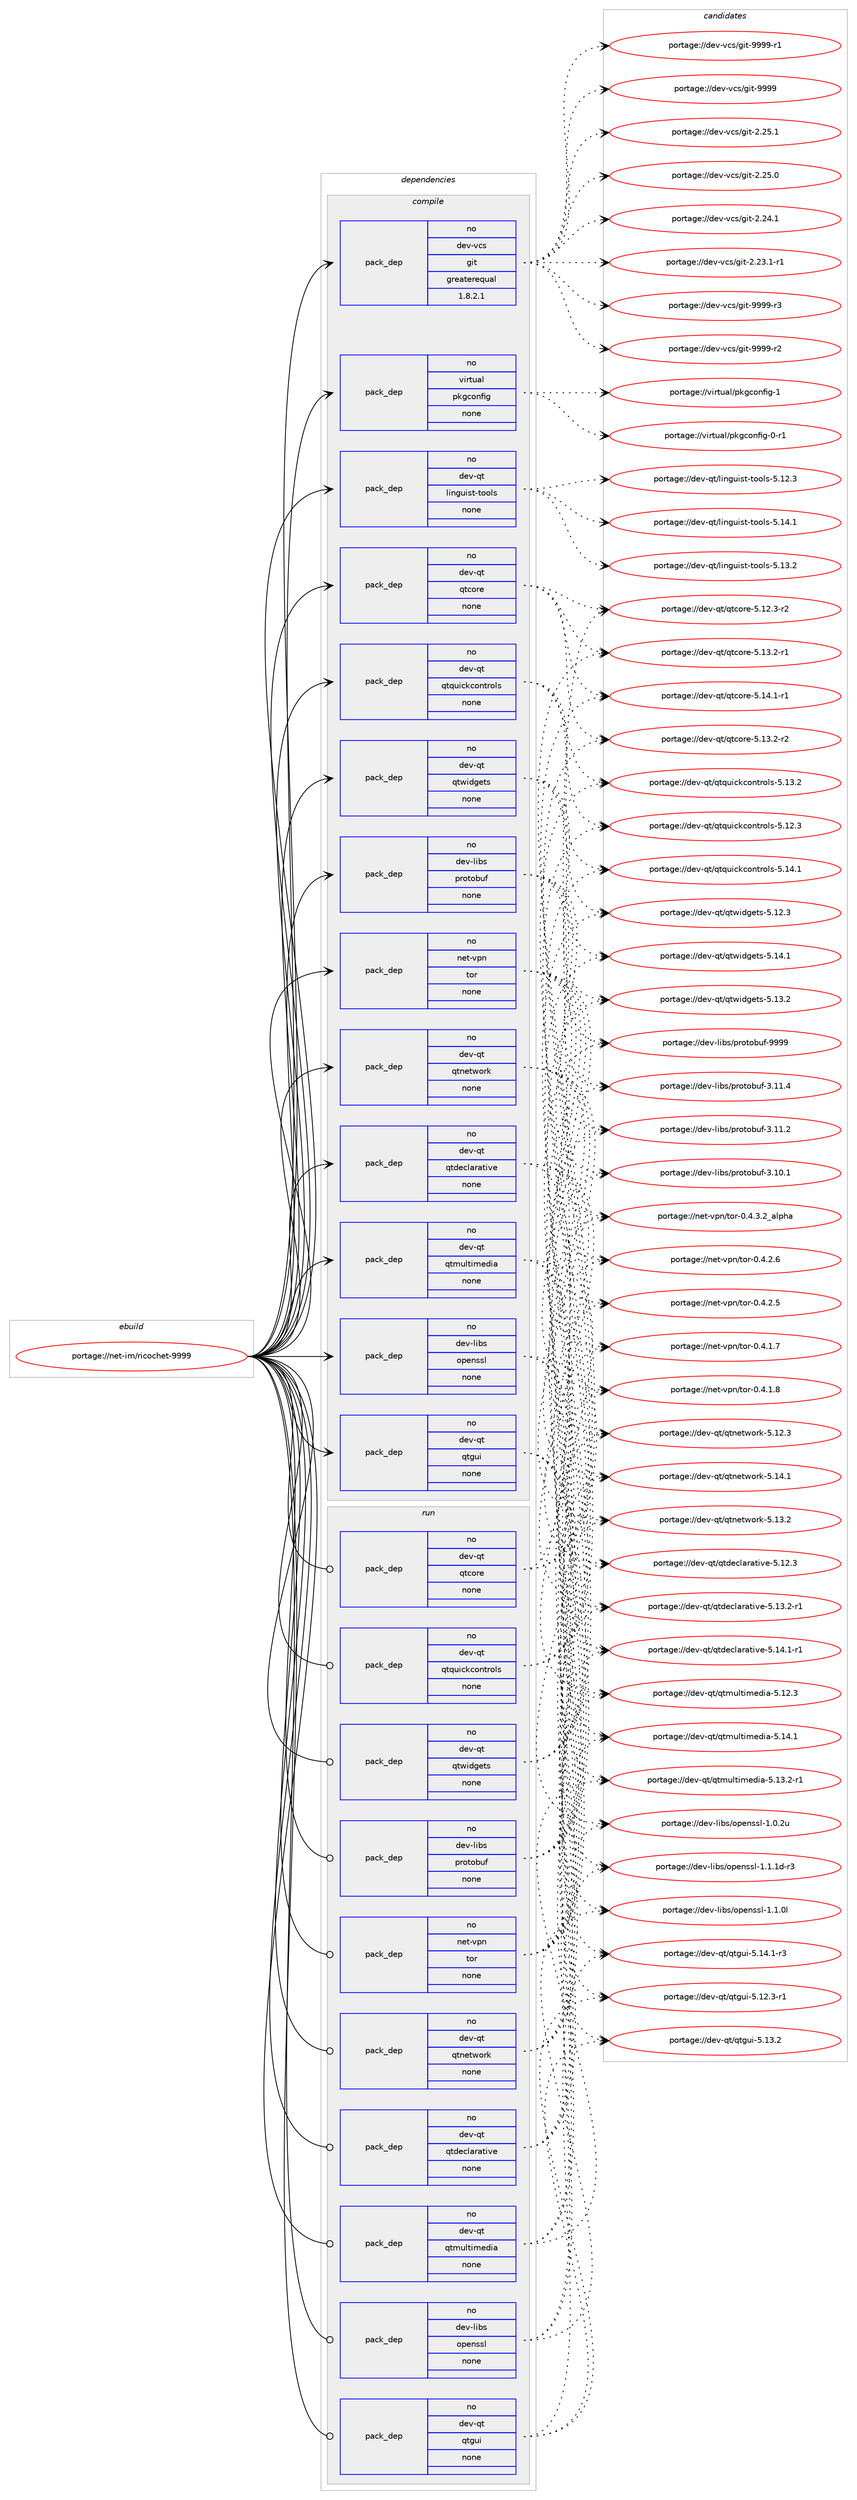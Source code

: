digraph prolog {

# *************
# Graph options
# *************

newrank=true;
concentrate=true;
compound=true;
graph [rankdir=LR,fontname=Helvetica,fontsize=10,ranksep=1.5];#, ranksep=2.5, nodesep=0.2];
edge  [arrowhead=vee];
node  [fontname=Helvetica,fontsize=10];

# **********
# The ebuild
# **********

subgraph cluster_leftcol {
color=gray;
rank=same;
label=<<i>ebuild</i>>;
id [label="portage://net-im/ricochet-9999", color=red, width=4, href="../net-im/ricochet-9999.svg"];
}

# ****************
# The dependencies
# ****************

subgraph cluster_midcol {
color=gray;
label=<<i>dependencies</i>>;
subgraph cluster_compile {
fillcolor="#eeeeee";
style=filled;
label=<<i>compile</i>>;
subgraph pack47874 {
dependency61534 [label=<<TABLE BORDER="0" CELLBORDER="1" CELLSPACING="0" CELLPADDING="4" WIDTH="220"><TR><TD ROWSPAN="6" CELLPADDING="30">pack_dep</TD></TR><TR><TD WIDTH="110">no</TD></TR><TR><TD>dev-libs</TD></TR><TR><TD>openssl</TD></TR><TR><TD>none</TD></TR><TR><TD></TD></TR></TABLE>>, shape=none, color=blue];
}
id:e -> dependency61534:w [weight=20,style="solid",arrowhead="vee"];
subgraph pack47875 {
dependency61535 [label=<<TABLE BORDER="0" CELLBORDER="1" CELLSPACING="0" CELLPADDING="4" WIDTH="220"><TR><TD ROWSPAN="6" CELLPADDING="30">pack_dep</TD></TR><TR><TD WIDTH="110">no</TD></TR><TR><TD>dev-libs</TD></TR><TR><TD>protobuf</TD></TR><TR><TD>none</TD></TR><TR><TD></TD></TR></TABLE>>, shape=none, color=blue];
}
id:e -> dependency61535:w [weight=20,style="solid",arrowhead="vee"];
subgraph pack47876 {
dependency61536 [label=<<TABLE BORDER="0" CELLBORDER="1" CELLSPACING="0" CELLPADDING="4" WIDTH="220"><TR><TD ROWSPAN="6" CELLPADDING="30">pack_dep</TD></TR><TR><TD WIDTH="110">no</TD></TR><TR><TD>dev-qt</TD></TR><TR><TD>linguist-tools</TD></TR><TR><TD>none</TD></TR><TR><TD></TD></TR></TABLE>>, shape=none, color=blue];
}
id:e -> dependency61536:w [weight=20,style="solid",arrowhead="vee"];
subgraph pack47877 {
dependency61537 [label=<<TABLE BORDER="0" CELLBORDER="1" CELLSPACING="0" CELLPADDING="4" WIDTH="220"><TR><TD ROWSPAN="6" CELLPADDING="30">pack_dep</TD></TR><TR><TD WIDTH="110">no</TD></TR><TR><TD>dev-qt</TD></TR><TR><TD>qtcore</TD></TR><TR><TD>none</TD></TR><TR><TD></TD></TR></TABLE>>, shape=none, color=blue];
}
id:e -> dependency61537:w [weight=20,style="solid",arrowhead="vee"];
subgraph pack47878 {
dependency61538 [label=<<TABLE BORDER="0" CELLBORDER="1" CELLSPACING="0" CELLPADDING="4" WIDTH="220"><TR><TD ROWSPAN="6" CELLPADDING="30">pack_dep</TD></TR><TR><TD WIDTH="110">no</TD></TR><TR><TD>dev-qt</TD></TR><TR><TD>qtdeclarative</TD></TR><TR><TD>none</TD></TR><TR><TD></TD></TR></TABLE>>, shape=none, color=blue];
}
id:e -> dependency61538:w [weight=20,style="solid",arrowhead="vee"];
subgraph pack47879 {
dependency61539 [label=<<TABLE BORDER="0" CELLBORDER="1" CELLSPACING="0" CELLPADDING="4" WIDTH="220"><TR><TD ROWSPAN="6" CELLPADDING="30">pack_dep</TD></TR><TR><TD WIDTH="110">no</TD></TR><TR><TD>dev-qt</TD></TR><TR><TD>qtgui</TD></TR><TR><TD>none</TD></TR><TR><TD></TD></TR></TABLE>>, shape=none, color=blue];
}
id:e -> dependency61539:w [weight=20,style="solid",arrowhead="vee"];
subgraph pack47880 {
dependency61540 [label=<<TABLE BORDER="0" CELLBORDER="1" CELLSPACING="0" CELLPADDING="4" WIDTH="220"><TR><TD ROWSPAN="6" CELLPADDING="30">pack_dep</TD></TR><TR><TD WIDTH="110">no</TD></TR><TR><TD>dev-qt</TD></TR><TR><TD>qtmultimedia</TD></TR><TR><TD>none</TD></TR><TR><TD></TD></TR></TABLE>>, shape=none, color=blue];
}
id:e -> dependency61540:w [weight=20,style="solid",arrowhead="vee"];
subgraph pack47881 {
dependency61541 [label=<<TABLE BORDER="0" CELLBORDER="1" CELLSPACING="0" CELLPADDING="4" WIDTH="220"><TR><TD ROWSPAN="6" CELLPADDING="30">pack_dep</TD></TR><TR><TD WIDTH="110">no</TD></TR><TR><TD>dev-qt</TD></TR><TR><TD>qtnetwork</TD></TR><TR><TD>none</TD></TR><TR><TD></TD></TR></TABLE>>, shape=none, color=blue];
}
id:e -> dependency61541:w [weight=20,style="solid",arrowhead="vee"];
subgraph pack47882 {
dependency61542 [label=<<TABLE BORDER="0" CELLBORDER="1" CELLSPACING="0" CELLPADDING="4" WIDTH="220"><TR><TD ROWSPAN="6" CELLPADDING="30">pack_dep</TD></TR><TR><TD WIDTH="110">no</TD></TR><TR><TD>dev-qt</TD></TR><TR><TD>qtquickcontrols</TD></TR><TR><TD>none</TD></TR><TR><TD></TD></TR></TABLE>>, shape=none, color=blue];
}
id:e -> dependency61542:w [weight=20,style="solid",arrowhead="vee"];
subgraph pack47883 {
dependency61543 [label=<<TABLE BORDER="0" CELLBORDER="1" CELLSPACING="0" CELLPADDING="4" WIDTH="220"><TR><TD ROWSPAN="6" CELLPADDING="30">pack_dep</TD></TR><TR><TD WIDTH="110">no</TD></TR><TR><TD>dev-qt</TD></TR><TR><TD>qtwidgets</TD></TR><TR><TD>none</TD></TR><TR><TD></TD></TR></TABLE>>, shape=none, color=blue];
}
id:e -> dependency61543:w [weight=20,style="solid",arrowhead="vee"];
subgraph pack47884 {
dependency61544 [label=<<TABLE BORDER="0" CELLBORDER="1" CELLSPACING="0" CELLPADDING="4" WIDTH="220"><TR><TD ROWSPAN="6" CELLPADDING="30">pack_dep</TD></TR><TR><TD WIDTH="110">no</TD></TR><TR><TD>dev-vcs</TD></TR><TR><TD>git</TD></TR><TR><TD>greaterequal</TD></TR><TR><TD>1.8.2.1</TD></TR></TABLE>>, shape=none, color=blue];
}
id:e -> dependency61544:w [weight=20,style="solid",arrowhead="vee"];
subgraph pack47885 {
dependency61545 [label=<<TABLE BORDER="0" CELLBORDER="1" CELLSPACING="0" CELLPADDING="4" WIDTH="220"><TR><TD ROWSPAN="6" CELLPADDING="30">pack_dep</TD></TR><TR><TD WIDTH="110">no</TD></TR><TR><TD>net-vpn</TD></TR><TR><TD>tor</TD></TR><TR><TD>none</TD></TR><TR><TD></TD></TR></TABLE>>, shape=none, color=blue];
}
id:e -> dependency61545:w [weight=20,style="solid",arrowhead="vee"];
subgraph pack47886 {
dependency61546 [label=<<TABLE BORDER="0" CELLBORDER="1" CELLSPACING="0" CELLPADDING="4" WIDTH="220"><TR><TD ROWSPAN="6" CELLPADDING="30">pack_dep</TD></TR><TR><TD WIDTH="110">no</TD></TR><TR><TD>virtual</TD></TR><TR><TD>pkgconfig</TD></TR><TR><TD>none</TD></TR><TR><TD></TD></TR></TABLE>>, shape=none, color=blue];
}
id:e -> dependency61546:w [weight=20,style="solid",arrowhead="vee"];
}
subgraph cluster_compileandrun {
fillcolor="#eeeeee";
style=filled;
label=<<i>compile and run</i>>;
}
subgraph cluster_run {
fillcolor="#eeeeee";
style=filled;
label=<<i>run</i>>;
subgraph pack47887 {
dependency61547 [label=<<TABLE BORDER="0" CELLBORDER="1" CELLSPACING="0" CELLPADDING="4" WIDTH="220"><TR><TD ROWSPAN="6" CELLPADDING="30">pack_dep</TD></TR><TR><TD WIDTH="110">no</TD></TR><TR><TD>dev-libs</TD></TR><TR><TD>openssl</TD></TR><TR><TD>none</TD></TR><TR><TD></TD></TR></TABLE>>, shape=none, color=blue];
}
id:e -> dependency61547:w [weight=20,style="solid",arrowhead="odot"];
subgraph pack47888 {
dependency61548 [label=<<TABLE BORDER="0" CELLBORDER="1" CELLSPACING="0" CELLPADDING="4" WIDTH="220"><TR><TD ROWSPAN="6" CELLPADDING="30">pack_dep</TD></TR><TR><TD WIDTH="110">no</TD></TR><TR><TD>dev-libs</TD></TR><TR><TD>protobuf</TD></TR><TR><TD>none</TD></TR><TR><TD></TD></TR></TABLE>>, shape=none, color=blue];
}
id:e -> dependency61548:w [weight=20,style="solid",arrowhead="odot"];
subgraph pack47889 {
dependency61549 [label=<<TABLE BORDER="0" CELLBORDER="1" CELLSPACING="0" CELLPADDING="4" WIDTH="220"><TR><TD ROWSPAN="6" CELLPADDING="30">pack_dep</TD></TR><TR><TD WIDTH="110">no</TD></TR><TR><TD>dev-qt</TD></TR><TR><TD>qtcore</TD></TR><TR><TD>none</TD></TR><TR><TD></TD></TR></TABLE>>, shape=none, color=blue];
}
id:e -> dependency61549:w [weight=20,style="solid",arrowhead="odot"];
subgraph pack47890 {
dependency61550 [label=<<TABLE BORDER="0" CELLBORDER="1" CELLSPACING="0" CELLPADDING="4" WIDTH="220"><TR><TD ROWSPAN="6" CELLPADDING="30">pack_dep</TD></TR><TR><TD WIDTH="110">no</TD></TR><TR><TD>dev-qt</TD></TR><TR><TD>qtdeclarative</TD></TR><TR><TD>none</TD></TR><TR><TD></TD></TR></TABLE>>, shape=none, color=blue];
}
id:e -> dependency61550:w [weight=20,style="solid",arrowhead="odot"];
subgraph pack47891 {
dependency61551 [label=<<TABLE BORDER="0" CELLBORDER="1" CELLSPACING="0" CELLPADDING="4" WIDTH="220"><TR><TD ROWSPAN="6" CELLPADDING="30">pack_dep</TD></TR><TR><TD WIDTH="110">no</TD></TR><TR><TD>dev-qt</TD></TR><TR><TD>qtgui</TD></TR><TR><TD>none</TD></TR><TR><TD></TD></TR></TABLE>>, shape=none, color=blue];
}
id:e -> dependency61551:w [weight=20,style="solid",arrowhead="odot"];
subgraph pack47892 {
dependency61552 [label=<<TABLE BORDER="0" CELLBORDER="1" CELLSPACING="0" CELLPADDING="4" WIDTH="220"><TR><TD ROWSPAN="6" CELLPADDING="30">pack_dep</TD></TR><TR><TD WIDTH="110">no</TD></TR><TR><TD>dev-qt</TD></TR><TR><TD>qtmultimedia</TD></TR><TR><TD>none</TD></TR><TR><TD></TD></TR></TABLE>>, shape=none, color=blue];
}
id:e -> dependency61552:w [weight=20,style="solid",arrowhead="odot"];
subgraph pack47893 {
dependency61553 [label=<<TABLE BORDER="0" CELLBORDER="1" CELLSPACING="0" CELLPADDING="4" WIDTH="220"><TR><TD ROWSPAN="6" CELLPADDING="30">pack_dep</TD></TR><TR><TD WIDTH="110">no</TD></TR><TR><TD>dev-qt</TD></TR><TR><TD>qtnetwork</TD></TR><TR><TD>none</TD></TR><TR><TD></TD></TR></TABLE>>, shape=none, color=blue];
}
id:e -> dependency61553:w [weight=20,style="solid",arrowhead="odot"];
subgraph pack47894 {
dependency61554 [label=<<TABLE BORDER="0" CELLBORDER="1" CELLSPACING="0" CELLPADDING="4" WIDTH="220"><TR><TD ROWSPAN="6" CELLPADDING="30">pack_dep</TD></TR><TR><TD WIDTH="110">no</TD></TR><TR><TD>dev-qt</TD></TR><TR><TD>qtquickcontrols</TD></TR><TR><TD>none</TD></TR><TR><TD></TD></TR></TABLE>>, shape=none, color=blue];
}
id:e -> dependency61554:w [weight=20,style="solid",arrowhead="odot"];
subgraph pack47895 {
dependency61555 [label=<<TABLE BORDER="0" CELLBORDER="1" CELLSPACING="0" CELLPADDING="4" WIDTH="220"><TR><TD ROWSPAN="6" CELLPADDING="30">pack_dep</TD></TR><TR><TD WIDTH="110">no</TD></TR><TR><TD>dev-qt</TD></TR><TR><TD>qtwidgets</TD></TR><TR><TD>none</TD></TR><TR><TD></TD></TR></TABLE>>, shape=none, color=blue];
}
id:e -> dependency61555:w [weight=20,style="solid",arrowhead="odot"];
subgraph pack47896 {
dependency61556 [label=<<TABLE BORDER="0" CELLBORDER="1" CELLSPACING="0" CELLPADDING="4" WIDTH="220"><TR><TD ROWSPAN="6" CELLPADDING="30">pack_dep</TD></TR><TR><TD WIDTH="110">no</TD></TR><TR><TD>net-vpn</TD></TR><TR><TD>tor</TD></TR><TR><TD>none</TD></TR><TR><TD></TD></TR></TABLE>>, shape=none, color=blue];
}
id:e -> dependency61556:w [weight=20,style="solid",arrowhead="odot"];
}
}

# **************
# The candidates
# **************

subgraph cluster_choices {
rank=same;
color=gray;
label=<<i>candidates</i>>;

subgraph choice47874 {
color=black;
nodesep=1;
choice1001011184510810598115471111121011101151151084549464946491004511451 [label="portage://dev-libs/openssl-1.1.1d-r3", color=red, width=4,href="../dev-libs/openssl-1.1.1d-r3.svg"];
choice100101118451081059811547111112101110115115108454946494648108 [label="portage://dev-libs/openssl-1.1.0l", color=red, width=4,href="../dev-libs/openssl-1.1.0l.svg"];
choice100101118451081059811547111112101110115115108454946484650117 [label="portage://dev-libs/openssl-1.0.2u", color=red, width=4,href="../dev-libs/openssl-1.0.2u.svg"];
dependency61534:e -> choice1001011184510810598115471111121011101151151084549464946491004511451:w [style=dotted,weight="100"];
dependency61534:e -> choice100101118451081059811547111112101110115115108454946494648108:w [style=dotted,weight="100"];
dependency61534:e -> choice100101118451081059811547111112101110115115108454946484650117:w [style=dotted,weight="100"];
}
subgraph choice47875 {
color=black;
nodesep=1;
choice100101118451081059811547112114111116111981171024557575757 [label="portage://dev-libs/protobuf-9999", color=red, width=4,href="../dev-libs/protobuf-9999.svg"];
choice1001011184510810598115471121141111161119811710245514649494652 [label="portage://dev-libs/protobuf-3.11.4", color=red, width=4,href="../dev-libs/protobuf-3.11.4.svg"];
choice1001011184510810598115471121141111161119811710245514649494650 [label="portage://dev-libs/protobuf-3.11.2", color=red, width=4,href="../dev-libs/protobuf-3.11.2.svg"];
choice1001011184510810598115471121141111161119811710245514649484649 [label="portage://dev-libs/protobuf-3.10.1", color=red, width=4,href="../dev-libs/protobuf-3.10.1.svg"];
dependency61535:e -> choice100101118451081059811547112114111116111981171024557575757:w [style=dotted,weight="100"];
dependency61535:e -> choice1001011184510810598115471121141111161119811710245514649494652:w [style=dotted,weight="100"];
dependency61535:e -> choice1001011184510810598115471121141111161119811710245514649494650:w [style=dotted,weight="100"];
dependency61535:e -> choice1001011184510810598115471121141111161119811710245514649484649:w [style=dotted,weight="100"];
}
subgraph choice47876 {
color=black;
nodesep=1;
choice10010111845113116471081051101031171051151164511611111110811545534649524649 [label="portage://dev-qt/linguist-tools-5.14.1", color=red, width=4,href="../dev-qt/linguist-tools-5.14.1.svg"];
choice10010111845113116471081051101031171051151164511611111110811545534649514650 [label="portage://dev-qt/linguist-tools-5.13.2", color=red, width=4,href="../dev-qt/linguist-tools-5.13.2.svg"];
choice10010111845113116471081051101031171051151164511611111110811545534649504651 [label="portage://dev-qt/linguist-tools-5.12.3", color=red, width=4,href="../dev-qt/linguist-tools-5.12.3.svg"];
dependency61536:e -> choice10010111845113116471081051101031171051151164511611111110811545534649524649:w [style=dotted,weight="100"];
dependency61536:e -> choice10010111845113116471081051101031171051151164511611111110811545534649514650:w [style=dotted,weight="100"];
dependency61536:e -> choice10010111845113116471081051101031171051151164511611111110811545534649504651:w [style=dotted,weight="100"];
}
subgraph choice47877 {
color=black;
nodesep=1;
choice100101118451131164711311699111114101455346495246494511449 [label="portage://dev-qt/qtcore-5.14.1-r1", color=red, width=4,href="../dev-qt/qtcore-5.14.1-r1.svg"];
choice100101118451131164711311699111114101455346495146504511450 [label="portage://dev-qt/qtcore-5.13.2-r2", color=red, width=4,href="../dev-qt/qtcore-5.13.2-r2.svg"];
choice100101118451131164711311699111114101455346495146504511449 [label="portage://dev-qt/qtcore-5.13.2-r1", color=red, width=4,href="../dev-qt/qtcore-5.13.2-r1.svg"];
choice100101118451131164711311699111114101455346495046514511450 [label="portage://dev-qt/qtcore-5.12.3-r2", color=red, width=4,href="../dev-qt/qtcore-5.12.3-r2.svg"];
dependency61537:e -> choice100101118451131164711311699111114101455346495246494511449:w [style=dotted,weight="100"];
dependency61537:e -> choice100101118451131164711311699111114101455346495146504511450:w [style=dotted,weight="100"];
dependency61537:e -> choice100101118451131164711311699111114101455346495146504511449:w [style=dotted,weight="100"];
dependency61537:e -> choice100101118451131164711311699111114101455346495046514511450:w [style=dotted,weight="100"];
}
subgraph choice47878 {
color=black;
nodesep=1;
choice1001011184511311647113116100101991089711497116105118101455346495246494511449 [label="portage://dev-qt/qtdeclarative-5.14.1-r1", color=red, width=4,href="../dev-qt/qtdeclarative-5.14.1-r1.svg"];
choice1001011184511311647113116100101991089711497116105118101455346495146504511449 [label="portage://dev-qt/qtdeclarative-5.13.2-r1", color=red, width=4,href="../dev-qt/qtdeclarative-5.13.2-r1.svg"];
choice100101118451131164711311610010199108971149711610511810145534649504651 [label="portage://dev-qt/qtdeclarative-5.12.3", color=red, width=4,href="../dev-qt/qtdeclarative-5.12.3.svg"];
dependency61538:e -> choice1001011184511311647113116100101991089711497116105118101455346495246494511449:w [style=dotted,weight="100"];
dependency61538:e -> choice1001011184511311647113116100101991089711497116105118101455346495146504511449:w [style=dotted,weight="100"];
dependency61538:e -> choice100101118451131164711311610010199108971149711610511810145534649504651:w [style=dotted,weight="100"];
}
subgraph choice47879 {
color=black;
nodesep=1;
choice1001011184511311647113116103117105455346495246494511451 [label="portage://dev-qt/qtgui-5.14.1-r3", color=red, width=4,href="../dev-qt/qtgui-5.14.1-r3.svg"];
choice100101118451131164711311610311710545534649514650 [label="portage://dev-qt/qtgui-5.13.2", color=red, width=4,href="../dev-qt/qtgui-5.13.2.svg"];
choice1001011184511311647113116103117105455346495046514511449 [label="portage://dev-qt/qtgui-5.12.3-r1", color=red, width=4,href="../dev-qt/qtgui-5.12.3-r1.svg"];
dependency61539:e -> choice1001011184511311647113116103117105455346495246494511451:w [style=dotted,weight="100"];
dependency61539:e -> choice100101118451131164711311610311710545534649514650:w [style=dotted,weight="100"];
dependency61539:e -> choice1001011184511311647113116103117105455346495046514511449:w [style=dotted,weight="100"];
}
subgraph choice47880 {
color=black;
nodesep=1;
choice10010111845113116471131161091171081161051091011001059745534649524649 [label="portage://dev-qt/qtmultimedia-5.14.1", color=red, width=4,href="../dev-qt/qtmultimedia-5.14.1.svg"];
choice100101118451131164711311610911710811610510910110010597455346495146504511449 [label="portage://dev-qt/qtmultimedia-5.13.2-r1", color=red, width=4,href="../dev-qt/qtmultimedia-5.13.2-r1.svg"];
choice10010111845113116471131161091171081161051091011001059745534649504651 [label="portage://dev-qt/qtmultimedia-5.12.3", color=red, width=4,href="../dev-qt/qtmultimedia-5.12.3.svg"];
dependency61540:e -> choice10010111845113116471131161091171081161051091011001059745534649524649:w [style=dotted,weight="100"];
dependency61540:e -> choice100101118451131164711311610911710811610510910110010597455346495146504511449:w [style=dotted,weight="100"];
dependency61540:e -> choice10010111845113116471131161091171081161051091011001059745534649504651:w [style=dotted,weight="100"];
}
subgraph choice47881 {
color=black;
nodesep=1;
choice100101118451131164711311611010111611911111410745534649524649 [label="portage://dev-qt/qtnetwork-5.14.1", color=red, width=4,href="../dev-qt/qtnetwork-5.14.1.svg"];
choice100101118451131164711311611010111611911111410745534649514650 [label="portage://dev-qt/qtnetwork-5.13.2", color=red, width=4,href="../dev-qt/qtnetwork-5.13.2.svg"];
choice100101118451131164711311611010111611911111410745534649504651 [label="portage://dev-qt/qtnetwork-5.12.3", color=red, width=4,href="../dev-qt/qtnetwork-5.12.3.svg"];
dependency61541:e -> choice100101118451131164711311611010111611911111410745534649524649:w [style=dotted,weight="100"];
dependency61541:e -> choice100101118451131164711311611010111611911111410745534649514650:w [style=dotted,weight="100"];
dependency61541:e -> choice100101118451131164711311611010111611911111410745534649504651:w [style=dotted,weight="100"];
}
subgraph choice47882 {
color=black;
nodesep=1;
choice1001011184511311647113116113117105991079911111011611411110811545534649524649 [label="portage://dev-qt/qtquickcontrols-5.14.1", color=red, width=4,href="../dev-qt/qtquickcontrols-5.14.1.svg"];
choice1001011184511311647113116113117105991079911111011611411110811545534649514650 [label="portage://dev-qt/qtquickcontrols-5.13.2", color=red, width=4,href="../dev-qt/qtquickcontrols-5.13.2.svg"];
choice1001011184511311647113116113117105991079911111011611411110811545534649504651 [label="portage://dev-qt/qtquickcontrols-5.12.3", color=red, width=4,href="../dev-qt/qtquickcontrols-5.12.3.svg"];
dependency61542:e -> choice1001011184511311647113116113117105991079911111011611411110811545534649524649:w [style=dotted,weight="100"];
dependency61542:e -> choice1001011184511311647113116113117105991079911111011611411110811545534649514650:w [style=dotted,weight="100"];
dependency61542:e -> choice1001011184511311647113116113117105991079911111011611411110811545534649504651:w [style=dotted,weight="100"];
}
subgraph choice47883 {
color=black;
nodesep=1;
choice100101118451131164711311611910510010310111611545534649524649 [label="portage://dev-qt/qtwidgets-5.14.1", color=red, width=4,href="../dev-qt/qtwidgets-5.14.1.svg"];
choice100101118451131164711311611910510010310111611545534649514650 [label="portage://dev-qt/qtwidgets-5.13.2", color=red, width=4,href="../dev-qt/qtwidgets-5.13.2.svg"];
choice100101118451131164711311611910510010310111611545534649504651 [label="portage://dev-qt/qtwidgets-5.12.3", color=red, width=4,href="../dev-qt/qtwidgets-5.12.3.svg"];
dependency61543:e -> choice100101118451131164711311611910510010310111611545534649524649:w [style=dotted,weight="100"];
dependency61543:e -> choice100101118451131164711311611910510010310111611545534649514650:w [style=dotted,weight="100"];
dependency61543:e -> choice100101118451131164711311611910510010310111611545534649504651:w [style=dotted,weight="100"];
}
subgraph choice47884 {
color=black;
nodesep=1;
choice10010111845118991154710310511645575757574511451 [label="portage://dev-vcs/git-9999-r3", color=red, width=4,href="../dev-vcs/git-9999-r3.svg"];
choice10010111845118991154710310511645575757574511450 [label="portage://dev-vcs/git-9999-r2", color=red, width=4,href="../dev-vcs/git-9999-r2.svg"];
choice10010111845118991154710310511645575757574511449 [label="portage://dev-vcs/git-9999-r1", color=red, width=4,href="../dev-vcs/git-9999-r1.svg"];
choice1001011184511899115471031051164557575757 [label="portage://dev-vcs/git-9999", color=red, width=4,href="../dev-vcs/git-9999.svg"];
choice10010111845118991154710310511645504650534649 [label="portage://dev-vcs/git-2.25.1", color=red, width=4,href="../dev-vcs/git-2.25.1.svg"];
choice10010111845118991154710310511645504650534648 [label="portage://dev-vcs/git-2.25.0", color=red, width=4,href="../dev-vcs/git-2.25.0.svg"];
choice10010111845118991154710310511645504650524649 [label="portage://dev-vcs/git-2.24.1", color=red, width=4,href="../dev-vcs/git-2.24.1.svg"];
choice100101118451189911547103105116455046505146494511449 [label="portage://dev-vcs/git-2.23.1-r1", color=red, width=4,href="../dev-vcs/git-2.23.1-r1.svg"];
dependency61544:e -> choice10010111845118991154710310511645575757574511451:w [style=dotted,weight="100"];
dependency61544:e -> choice10010111845118991154710310511645575757574511450:w [style=dotted,weight="100"];
dependency61544:e -> choice10010111845118991154710310511645575757574511449:w [style=dotted,weight="100"];
dependency61544:e -> choice1001011184511899115471031051164557575757:w [style=dotted,weight="100"];
dependency61544:e -> choice10010111845118991154710310511645504650534649:w [style=dotted,weight="100"];
dependency61544:e -> choice10010111845118991154710310511645504650534648:w [style=dotted,weight="100"];
dependency61544:e -> choice10010111845118991154710310511645504650524649:w [style=dotted,weight="100"];
dependency61544:e -> choice100101118451189911547103105116455046505146494511449:w [style=dotted,weight="100"];
}
subgraph choice47885 {
color=black;
nodesep=1;
choice11010111645118112110471161111144548465246514650959710811210497 [label="portage://net-vpn/tor-0.4.3.2_alpha", color=red, width=4,href="../net-vpn/tor-0.4.3.2_alpha.svg"];
choice11010111645118112110471161111144548465246504654 [label="portage://net-vpn/tor-0.4.2.6", color=red, width=4,href="../net-vpn/tor-0.4.2.6.svg"];
choice11010111645118112110471161111144548465246504653 [label="portage://net-vpn/tor-0.4.2.5", color=red, width=4,href="../net-vpn/tor-0.4.2.5.svg"];
choice11010111645118112110471161111144548465246494656 [label="portage://net-vpn/tor-0.4.1.8", color=red, width=4,href="../net-vpn/tor-0.4.1.8.svg"];
choice11010111645118112110471161111144548465246494655 [label="portage://net-vpn/tor-0.4.1.7", color=red, width=4,href="../net-vpn/tor-0.4.1.7.svg"];
dependency61545:e -> choice11010111645118112110471161111144548465246514650959710811210497:w [style=dotted,weight="100"];
dependency61545:e -> choice11010111645118112110471161111144548465246504654:w [style=dotted,weight="100"];
dependency61545:e -> choice11010111645118112110471161111144548465246504653:w [style=dotted,weight="100"];
dependency61545:e -> choice11010111645118112110471161111144548465246494656:w [style=dotted,weight="100"];
dependency61545:e -> choice11010111645118112110471161111144548465246494655:w [style=dotted,weight="100"];
}
subgraph choice47886 {
color=black;
nodesep=1;
choice1181051141161179710847112107103991111101021051034549 [label="portage://virtual/pkgconfig-1", color=red, width=4,href="../virtual/pkgconfig-1.svg"];
choice11810511411611797108471121071039911111010210510345484511449 [label="portage://virtual/pkgconfig-0-r1", color=red, width=4,href="../virtual/pkgconfig-0-r1.svg"];
dependency61546:e -> choice1181051141161179710847112107103991111101021051034549:w [style=dotted,weight="100"];
dependency61546:e -> choice11810511411611797108471121071039911111010210510345484511449:w [style=dotted,weight="100"];
}
subgraph choice47887 {
color=black;
nodesep=1;
choice1001011184510810598115471111121011101151151084549464946491004511451 [label="portage://dev-libs/openssl-1.1.1d-r3", color=red, width=4,href="../dev-libs/openssl-1.1.1d-r3.svg"];
choice100101118451081059811547111112101110115115108454946494648108 [label="portage://dev-libs/openssl-1.1.0l", color=red, width=4,href="../dev-libs/openssl-1.1.0l.svg"];
choice100101118451081059811547111112101110115115108454946484650117 [label="portage://dev-libs/openssl-1.0.2u", color=red, width=4,href="../dev-libs/openssl-1.0.2u.svg"];
dependency61547:e -> choice1001011184510810598115471111121011101151151084549464946491004511451:w [style=dotted,weight="100"];
dependency61547:e -> choice100101118451081059811547111112101110115115108454946494648108:w [style=dotted,weight="100"];
dependency61547:e -> choice100101118451081059811547111112101110115115108454946484650117:w [style=dotted,weight="100"];
}
subgraph choice47888 {
color=black;
nodesep=1;
choice100101118451081059811547112114111116111981171024557575757 [label="portage://dev-libs/protobuf-9999", color=red, width=4,href="../dev-libs/protobuf-9999.svg"];
choice1001011184510810598115471121141111161119811710245514649494652 [label="portage://dev-libs/protobuf-3.11.4", color=red, width=4,href="../dev-libs/protobuf-3.11.4.svg"];
choice1001011184510810598115471121141111161119811710245514649494650 [label="portage://dev-libs/protobuf-3.11.2", color=red, width=4,href="../dev-libs/protobuf-3.11.2.svg"];
choice1001011184510810598115471121141111161119811710245514649484649 [label="portage://dev-libs/protobuf-3.10.1", color=red, width=4,href="../dev-libs/protobuf-3.10.1.svg"];
dependency61548:e -> choice100101118451081059811547112114111116111981171024557575757:w [style=dotted,weight="100"];
dependency61548:e -> choice1001011184510810598115471121141111161119811710245514649494652:w [style=dotted,weight="100"];
dependency61548:e -> choice1001011184510810598115471121141111161119811710245514649494650:w [style=dotted,weight="100"];
dependency61548:e -> choice1001011184510810598115471121141111161119811710245514649484649:w [style=dotted,weight="100"];
}
subgraph choice47889 {
color=black;
nodesep=1;
choice100101118451131164711311699111114101455346495246494511449 [label="portage://dev-qt/qtcore-5.14.1-r1", color=red, width=4,href="../dev-qt/qtcore-5.14.1-r1.svg"];
choice100101118451131164711311699111114101455346495146504511450 [label="portage://dev-qt/qtcore-5.13.2-r2", color=red, width=4,href="../dev-qt/qtcore-5.13.2-r2.svg"];
choice100101118451131164711311699111114101455346495146504511449 [label="portage://dev-qt/qtcore-5.13.2-r1", color=red, width=4,href="../dev-qt/qtcore-5.13.2-r1.svg"];
choice100101118451131164711311699111114101455346495046514511450 [label="portage://dev-qt/qtcore-5.12.3-r2", color=red, width=4,href="../dev-qt/qtcore-5.12.3-r2.svg"];
dependency61549:e -> choice100101118451131164711311699111114101455346495246494511449:w [style=dotted,weight="100"];
dependency61549:e -> choice100101118451131164711311699111114101455346495146504511450:w [style=dotted,weight="100"];
dependency61549:e -> choice100101118451131164711311699111114101455346495146504511449:w [style=dotted,weight="100"];
dependency61549:e -> choice100101118451131164711311699111114101455346495046514511450:w [style=dotted,weight="100"];
}
subgraph choice47890 {
color=black;
nodesep=1;
choice1001011184511311647113116100101991089711497116105118101455346495246494511449 [label="portage://dev-qt/qtdeclarative-5.14.1-r1", color=red, width=4,href="../dev-qt/qtdeclarative-5.14.1-r1.svg"];
choice1001011184511311647113116100101991089711497116105118101455346495146504511449 [label="portage://dev-qt/qtdeclarative-5.13.2-r1", color=red, width=4,href="../dev-qt/qtdeclarative-5.13.2-r1.svg"];
choice100101118451131164711311610010199108971149711610511810145534649504651 [label="portage://dev-qt/qtdeclarative-5.12.3", color=red, width=4,href="../dev-qt/qtdeclarative-5.12.3.svg"];
dependency61550:e -> choice1001011184511311647113116100101991089711497116105118101455346495246494511449:w [style=dotted,weight="100"];
dependency61550:e -> choice1001011184511311647113116100101991089711497116105118101455346495146504511449:w [style=dotted,weight="100"];
dependency61550:e -> choice100101118451131164711311610010199108971149711610511810145534649504651:w [style=dotted,weight="100"];
}
subgraph choice47891 {
color=black;
nodesep=1;
choice1001011184511311647113116103117105455346495246494511451 [label="portage://dev-qt/qtgui-5.14.1-r3", color=red, width=4,href="../dev-qt/qtgui-5.14.1-r3.svg"];
choice100101118451131164711311610311710545534649514650 [label="portage://dev-qt/qtgui-5.13.2", color=red, width=4,href="../dev-qt/qtgui-5.13.2.svg"];
choice1001011184511311647113116103117105455346495046514511449 [label="portage://dev-qt/qtgui-5.12.3-r1", color=red, width=4,href="../dev-qt/qtgui-5.12.3-r1.svg"];
dependency61551:e -> choice1001011184511311647113116103117105455346495246494511451:w [style=dotted,weight="100"];
dependency61551:e -> choice100101118451131164711311610311710545534649514650:w [style=dotted,weight="100"];
dependency61551:e -> choice1001011184511311647113116103117105455346495046514511449:w [style=dotted,weight="100"];
}
subgraph choice47892 {
color=black;
nodesep=1;
choice10010111845113116471131161091171081161051091011001059745534649524649 [label="portage://dev-qt/qtmultimedia-5.14.1", color=red, width=4,href="../dev-qt/qtmultimedia-5.14.1.svg"];
choice100101118451131164711311610911710811610510910110010597455346495146504511449 [label="portage://dev-qt/qtmultimedia-5.13.2-r1", color=red, width=4,href="../dev-qt/qtmultimedia-5.13.2-r1.svg"];
choice10010111845113116471131161091171081161051091011001059745534649504651 [label="portage://dev-qt/qtmultimedia-5.12.3", color=red, width=4,href="../dev-qt/qtmultimedia-5.12.3.svg"];
dependency61552:e -> choice10010111845113116471131161091171081161051091011001059745534649524649:w [style=dotted,weight="100"];
dependency61552:e -> choice100101118451131164711311610911710811610510910110010597455346495146504511449:w [style=dotted,weight="100"];
dependency61552:e -> choice10010111845113116471131161091171081161051091011001059745534649504651:w [style=dotted,weight="100"];
}
subgraph choice47893 {
color=black;
nodesep=1;
choice100101118451131164711311611010111611911111410745534649524649 [label="portage://dev-qt/qtnetwork-5.14.1", color=red, width=4,href="../dev-qt/qtnetwork-5.14.1.svg"];
choice100101118451131164711311611010111611911111410745534649514650 [label="portage://dev-qt/qtnetwork-5.13.2", color=red, width=4,href="../dev-qt/qtnetwork-5.13.2.svg"];
choice100101118451131164711311611010111611911111410745534649504651 [label="portage://dev-qt/qtnetwork-5.12.3", color=red, width=4,href="../dev-qt/qtnetwork-5.12.3.svg"];
dependency61553:e -> choice100101118451131164711311611010111611911111410745534649524649:w [style=dotted,weight="100"];
dependency61553:e -> choice100101118451131164711311611010111611911111410745534649514650:w [style=dotted,weight="100"];
dependency61553:e -> choice100101118451131164711311611010111611911111410745534649504651:w [style=dotted,weight="100"];
}
subgraph choice47894 {
color=black;
nodesep=1;
choice1001011184511311647113116113117105991079911111011611411110811545534649524649 [label="portage://dev-qt/qtquickcontrols-5.14.1", color=red, width=4,href="../dev-qt/qtquickcontrols-5.14.1.svg"];
choice1001011184511311647113116113117105991079911111011611411110811545534649514650 [label="portage://dev-qt/qtquickcontrols-5.13.2", color=red, width=4,href="../dev-qt/qtquickcontrols-5.13.2.svg"];
choice1001011184511311647113116113117105991079911111011611411110811545534649504651 [label="portage://dev-qt/qtquickcontrols-5.12.3", color=red, width=4,href="../dev-qt/qtquickcontrols-5.12.3.svg"];
dependency61554:e -> choice1001011184511311647113116113117105991079911111011611411110811545534649524649:w [style=dotted,weight="100"];
dependency61554:e -> choice1001011184511311647113116113117105991079911111011611411110811545534649514650:w [style=dotted,weight="100"];
dependency61554:e -> choice1001011184511311647113116113117105991079911111011611411110811545534649504651:w [style=dotted,weight="100"];
}
subgraph choice47895 {
color=black;
nodesep=1;
choice100101118451131164711311611910510010310111611545534649524649 [label="portage://dev-qt/qtwidgets-5.14.1", color=red, width=4,href="../dev-qt/qtwidgets-5.14.1.svg"];
choice100101118451131164711311611910510010310111611545534649514650 [label="portage://dev-qt/qtwidgets-5.13.2", color=red, width=4,href="../dev-qt/qtwidgets-5.13.2.svg"];
choice100101118451131164711311611910510010310111611545534649504651 [label="portage://dev-qt/qtwidgets-5.12.3", color=red, width=4,href="../dev-qt/qtwidgets-5.12.3.svg"];
dependency61555:e -> choice100101118451131164711311611910510010310111611545534649524649:w [style=dotted,weight="100"];
dependency61555:e -> choice100101118451131164711311611910510010310111611545534649514650:w [style=dotted,weight="100"];
dependency61555:e -> choice100101118451131164711311611910510010310111611545534649504651:w [style=dotted,weight="100"];
}
subgraph choice47896 {
color=black;
nodesep=1;
choice11010111645118112110471161111144548465246514650959710811210497 [label="portage://net-vpn/tor-0.4.3.2_alpha", color=red, width=4,href="../net-vpn/tor-0.4.3.2_alpha.svg"];
choice11010111645118112110471161111144548465246504654 [label="portage://net-vpn/tor-0.4.2.6", color=red, width=4,href="../net-vpn/tor-0.4.2.6.svg"];
choice11010111645118112110471161111144548465246504653 [label="portage://net-vpn/tor-0.4.2.5", color=red, width=4,href="../net-vpn/tor-0.4.2.5.svg"];
choice11010111645118112110471161111144548465246494656 [label="portage://net-vpn/tor-0.4.1.8", color=red, width=4,href="../net-vpn/tor-0.4.1.8.svg"];
choice11010111645118112110471161111144548465246494655 [label="portage://net-vpn/tor-0.4.1.7", color=red, width=4,href="../net-vpn/tor-0.4.1.7.svg"];
dependency61556:e -> choice11010111645118112110471161111144548465246514650959710811210497:w [style=dotted,weight="100"];
dependency61556:e -> choice11010111645118112110471161111144548465246504654:w [style=dotted,weight="100"];
dependency61556:e -> choice11010111645118112110471161111144548465246504653:w [style=dotted,weight="100"];
dependency61556:e -> choice11010111645118112110471161111144548465246494656:w [style=dotted,weight="100"];
dependency61556:e -> choice11010111645118112110471161111144548465246494655:w [style=dotted,weight="100"];
}
}

}
